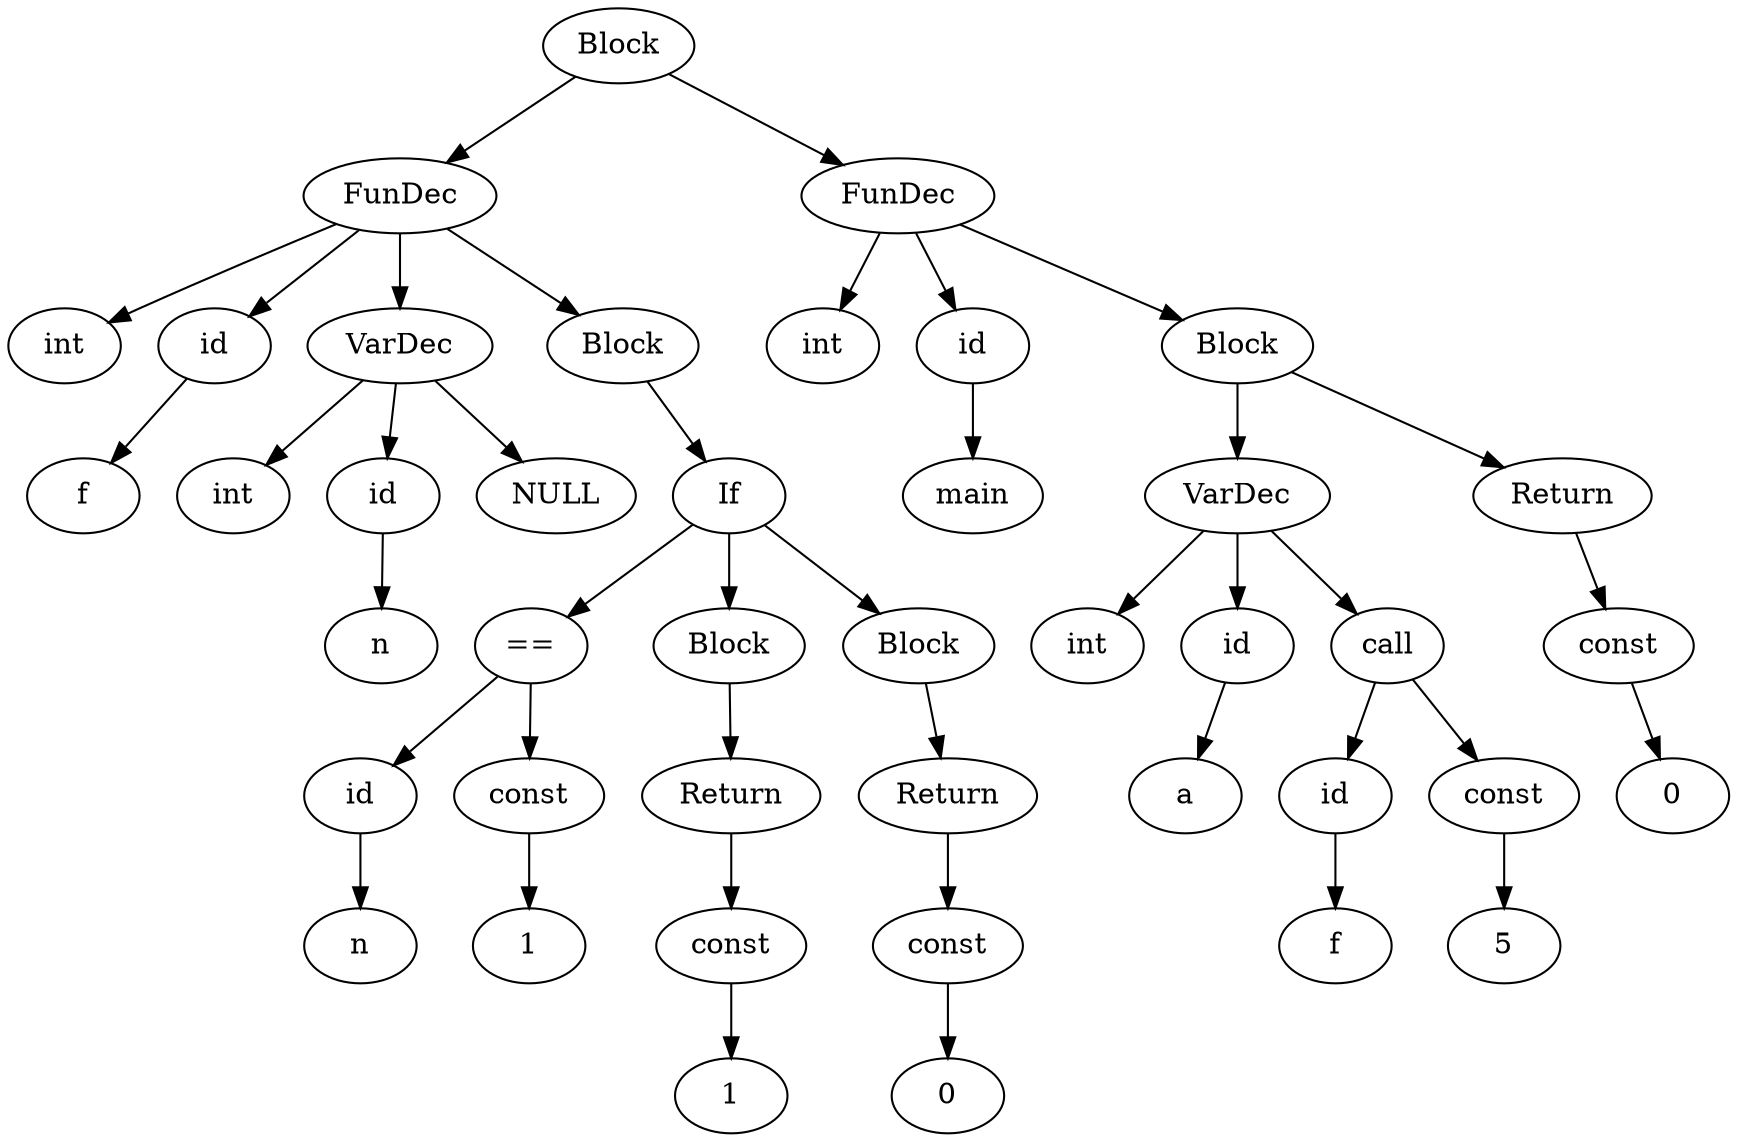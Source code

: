 digraph absynTree{
	Block1 [label = "Block"];
	FunctionDeclaration1 [label = "FunDec"];
	Const1 [label = "int"];
	Identifier1 [label = "id"];
	Const2 [label = "f"];
	VariableDeclaration1 [label = "VarDec"];
	Const3 [label = "int"];
	Identifier2 [label = "id"];
	Const4 [label = "n"];
	NULL1 [label = "NULL"];
	Block2 [label = "Block"];
	Statement1 [label = "If"];
	BinaryOperation1 [label = "=="];
	Identifier3 [label = "id"];
	Const5 [label = "n"];
	Integer1 [label = "const"];
	Const6 [label = "1"];
	Block3 [label = "Block"];
	Statement2 [label = "Return"];
	Integer2 [label = "const"];
	Const7 [label = "1"];
	Block4 [label = "Block"];
	Statement3 [label = "Return"];
	Integer3 [label = "const"];
	Const8 [label = "0"];
	FunctionDeclaration2 [label = "FunDec"];
	Const9 [label = "int"];
	Identifier4 [label = "id"];
	Const10 [label = "main"];
	Block5 [label = "Block"];
	VariableDeclaration2 [label = "VarDec"];
	Const11 [label = "int"];
	Identifier5 [label = "id"];
	Const12 [label = "a"];
	FunctionCall1 [label = "call"];
	Identifier6 [label = "id"];
	Const13 [label = "f"];
	Integer4 [label = "const"];
	Const14 [label = "5"];
	Statement4 [label = "Return"];
	Integer5 [label = "const"];
	Const15 [label = "0"];
	FunctionDeclaration1 -> Const1;
	Identifier1 -> Const2;
	FunctionDeclaration1 -> Identifier1;
	VariableDeclaration1 -> Const3;
	Identifier2 -> Const4;
	VariableDeclaration1 -> Identifier2;
	VariableDeclaration1 -> NULL1;
	FunctionDeclaration1 -> VariableDeclaration1;
	Identifier3 -> Const5;
	BinaryOperation1 -> Identifier3;
	Integer1 -> Const6;
	BinaryOperation1 -> Integer1;
	Statement1 -> BinaryOperation1;
	Integer2 -> Const7;
	Statement2 -> Integer2;
	Block3 -> Statement2;
	Statement1 -> Block3;
	Integer3 -> Const8;
	Statement3 -> Integer3;
	Block4 -> Statement3;
	Statement1 -> Block4;
	Block2 -> Statement1;
	FunctionDeclaration1 -> Block2;
	Block1 -> FunctionDeclaration1;
	FunctionDeclaration2 -> Const9;
	Identifier4 -> Const10;
	FunctionDeclaration2 -> Identifier4;
	VariableDeclaration2 -> Const11;
	Identifier5 -> Const12;
	VariableDeclaration2 -> Identifier5;
	Identifier6 -> Const13;
	FunctionCall1 -> Identifier6;
	Integer4 -> Const14;
	FunctionCall1 -> Integer4;
	VariableDeclaration2 -> FunctionCall1;
	Block5 -> VariableDeclaration2;
	Integer5 -> Const15;
	Statement4 -> Integer5;
	Block5 -> Statement4;
	FunctionDeclaration2 -> Block5;
	Block1 -> FunctionDeclaration2;
}